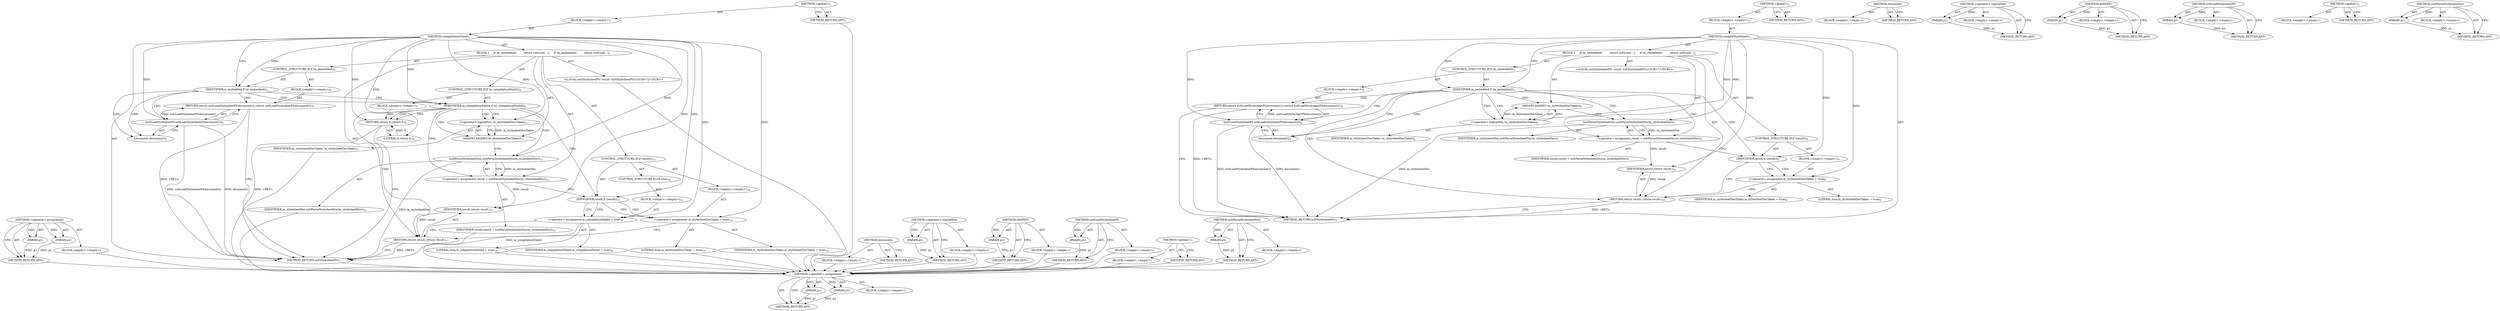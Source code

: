 digraph "xsltParseStylesheetDoc" {
vulnerable_66 [label=<(METHOD,&lt;operator&gt;.assignment)>];
vulnerable_67 [label=<(PARAM,p1)>];
vulnerable_68 [label=<(PARAM,p2)>];
vulnerable_69 [label=<(BLOCK,&lt;empty&gt;,&lt;empty&gt;)>];
vulnerable_70 [label=<(METHOD_RETURN,ANY)>];
vulnerable_6 [label=<(METHOD,&lt;global&gt;)<SUB>1</SUB>>];
vulnerable_7 [label=<(BLOCK,&lt;empty&gt;,&lt;empty&gt;)<SUB>1</SUB>>];
vulnerable_8 [label=<(METHOD,compileStyleSheet)<SUB>1</SUB>>];
vulnerable_9 [label=<(BLOCK,{
     if (m_embedded)
         return xsltLoad...,{
     if (m_embedded)
         return xsltLoad...)<SUB>2</SUB>>];
vulnerable_10 [label=<(CONTROL_STRUCTURE,IF,if (m_embedded))<SUB>3</SUB>>];
vulnerable_11 [label=<(IDENTIFIER,m_embedded,if (m_embedded))<SUB>3</SUB>>];
vulnerable_12 [label=<(BLOCK,&lt;empty&gt;,&lt;empty&gt;)<SUB>4</SUB>>];
vulnerable_13 [label=<(RETURN,return xsltLoadStylesheetPI(document());,return xsltLoadStylesheetPI(document());)<SUB>4</SUB>>];
vulnerable_14 [label=<(xsltLoadStylesheetPI,xsltLoadStylesheetPI(document()))<SUB>4</SUB>>];
vulnerable_15 [label=<(document,document())<SUB>4</SUB>>];
vulnerable_16 [label=<(ASSERT,ASSERT(!m_stylesheetDocTaken))<SUB>6</SUB>>];
vulnerable_17 [label=<(&lt;operator&gt;.logicalNot,!m_stylesheetDocTaken)<SUB>6</SUB>>];
vulnerable_18 [label=<(IDENTIFIER,m_stylesheetDocTaken,!m_stylesheetDocTaken)<SUB>6</SUB>>];
vulnerable_19 [label="<(LOCAL,xsltStylesheetPtr result: xsltStylesheetPtr)<SUB>7</SUB>>"];
vulnerable_20 [label=<(&lt;operator&gt;.assignment,result = xsltParseStylesheetDoc(m_stylesheetDoc))<SUB>7</SUB>>];
vulnerable_21 [label=<(IDENTIFIER,result,result = xsltParseStylesheetDoc(m_stylesheetDoc))<SUB>7</SUB>>];
vulnerable_22 [label=<(xsltParseStylesheetDoc,xsltParseStylesheetDoc(m_stylesheetDoc))<SUB>7</SUB>>];
vulnerable_23 [label=<(IDENTIFIER,m_stylesheetDoc,xsltParseStylesheetDoc(m_stylesheetDoc))<SUB>7</SUB>>];
vulnerable_24 [label=<(CONTROL_STRUCTURE,IF,if (result))<SUB>8</SUB>>];
vulnerable_25 [label=<(IDENTIFIER,result,if (result))<SUB>8</SUB>>];
vulnerable_26 [label=<(BLOCK,&lt;empty&gt;,&lt;empty&gt;)<SUB>9</SUB>>];
vulnerable_27 [label=<(&lt;operator&gt;.assignment,m_stylesheetDocTaken = true)<SUB>9</SUB>>];
vulnerable_28 [label=<(IDENTIFIER,m_stylesheetDocTaken,m_stylesheetDocTaken = true)<SUB>9</SUB>>];
vulnerable_29 [label=<(LITERAL,true,m_stylesheetDocTaken = true)<SUB>9</SUB>>];
vulnerable_30 [label=<(RETURN,return result;,return result;)<SUB>10</SUB>>];
vulnerable_31 [label=<(IDENTIFIER,result,return result;)<SUB>10</SUB>>];
vulnerable_32 [label=<(METHOD_RETURN,xsltStylesheetPtr)<SUB>1</SUB>>];
vulnerable_34 [label=<(METHOD_RETURN,ANY)<SUB>1</SUB>>];
vulnerable_55 [label=<(METHOD,document)>];
vulnerable_56 [label=<(BLOCK,&lt;empty&gt;,&lt;empty&gt;)>];
vulnerable_57 [label=<(METHOD_RETURN,ANY)>];
vulnerable_62 [label=<(METHOD,&lt;operator&gt;.logicalNot)>];
vulnerable_63 [label=<(PARAM,p1)>];
vulnerable_64 [label=<(BLOCK,&lt;empty&gt;,&lt;empty&gt;)>];
vulnerable_65 [label=<(METHOD_RETURN,ANY)>];
vulnerable_58 [label=<(METHOD,ASSERT)>];
vulnerable_59 [label=<(PARAM,p1)>];
vulnerable_60 [label=<(BLOCK,&lt;empty&gt;,&lt;empty&gt;)>];
vulnerable_61 [label=<(METHOD_RETURN,ANY)>];
vulnerable_51 [label=<(METHOD,xsltLoadStylesheetPI)>];
vulnerable_52 [label=<(PARAM,p1)>];
vulnerable_53 [label=<(BLOCK,&lt;empty&gt;,&lt;empty&gt;)>];
vulnerable_54 [label=<(METHOD_RETURN,ANY)>];
vulnerable_45 [label=<(METHOD,&lt;global&gt;)<SUB>1</SUB>>];
vulnerable_46 [label=<(BLOCK,&lt;empty&gt;,&lt;empty&gt;)>];
vulnerable_47 [label=<(METHOD_RETURN,ANY)>];
vulnerable_71 [label=<(METHOD,xsltParseStylesheetDoc)>];
vulnerable_72 [label=<(PARAM,p1)>];
vulnerable_73 [label=<(BLOCK,&lt;empty&gt;,&lt;empty&gt;)>];
vulnerable_74 [label=<(METHOD_RETURN,ANY)>];
fixed_78 [label=<(METHOD,&lt;operator&gt;.assignment)>];
fixed_79 [label=<(PARAM,p1)>];
fixed_80 [label=<(PARAM,p2)>];
fixed_81 [label=<(BLOCK,&lt;empty&gt;,&lt;empty&gt;)>];
fixed_82 [label=<(METHOD_RETURN,ANY)>];
fixed_6 [label=<(METHOD,&lt;global&gt;)<SUB>1</SUB>>];
fixed_7 [label=<(BLOCK,&lt;empty&gt;,&lt;empty&gt;)<SUB>1</SUB>>];
fixed_8 [label=<(METHOD,compileStyleSheet)<SUB>1</SUB>>];
fixed_9 [label=<(BLOCK,{
     if (m_embedded)
         return xsltLoad...,{
     if (m_embedded)
         return xsltLoad...)<SUB>2</SUB>>];
fixed_10 [label=<(CONTROL_STRUCTURE,IF,if (m_embedded))<SUB>3</SUB>>];
fixed_11 [label=<(IDENTIFIER,m_embedded,if (m_embedded))<SUB>3</SUB>>];
fixed_12 [label=<(BLOCK,&lt;empty&gt;,&lt;empty&gt;)<SUB>4</SUB>>];
fixed_13 [label=<(RETURN,return xsltLoadStylesheetPI(document());,return xsltLoadStylesheetPI(document());)<SUB>4</SUB>>];
fixed_14 [label=<(xsltLoadStylesheetPI,xsltLoadStylesheetPI(document()))<SUB>4</SUB>>];
fixed_15 [label=<(document,document())<SUB>4</SUB>>];
fixed_16 [label=<(CONTROL_STRUCTURE,IF,if (m_compilationFailed))<SUB>8</SUB>>];
fixed_17 [label=<(IDENTIFIER,m_compilationFailed,if (m_compilationFailed))<SUB>8</SUB>>];
fixed_18 [label=<(BLOCK,&lt;empty&gt;,&lt;empty&gt;)<SUB>9</SUB>>];
fixed_19 [label=<(RETURN,return 0;,return 0;)<SUB>9</SUB>>];
fixed_20 [label=<(LITERAL,0,return 0;)<SUB>9</SUB>>];
fixed_21 [label=<(ASSERT,ASSERT(!m_stylesheetDocTaken))<SUB>11</SUB>>];
fixed_22 [label=<(&lt;operator&gt;.logicalNot,!m_stylesheetDocTaken)<SUB>11</SUB>>];
fixed_23 [label=<(IDENTIFIER,m_stylesheetDocTaken,!m_stylesheetDocTaken)<SUB>11</SUB>>];
fixed_24 [label="<(LOCAL,xsltStylesheetPtr result: xsltStylesheetPtr)<SUB>12</SUB>>"];
fixed_25 [label=<(&lt;operator&gt;.assignment,result = xsltParseStylesheetDoc(m_stylesheetDoc))<SUB>12</SUB>>];
fixed_26 [label=<(IDENTIFIER,result,result = xsltParseStylesheetDoc(m_stylesheetDoc))<SUB>12</SUB>>];
fixed_27 [label=<(xsltParseStylesheetDoc,xsltParseStylesheetDoc(m_stylesheetDoc))<SUB>12</SUB>>];
fixed_28 [label=<(IDENTIFIER,m_stylesheetDoc,xsltParseStylesheetDoc(m_stylesheetDoc))<SUB>12</SUB>>];
fixed_29 [label=<(CONTROL_STRUCTURE,IF,if (result))<SUB>13</SUB>>];
fixed_30 [label=<(IDENTIFIER,result,if (result))<SUB>13</SUB>>];
fixed_31 [label=<(BLOCK,&lt;empty&gt;,&lt;empty&gt;)<SUB>14</SUB>>];
fixed_32 [label=<(&lt;operator&gt;.assignment,m_stylesheetDocTaken = true)<SUB>14</SUB>>];
fixed_33 [label=<(IDENTIFIER,m_stylesheetDocTaken,m_stylesheetDocTaken = true)<SUB>14</SUB>>];
fixed_34 [label=<(LITERAL,true,m_stylesheetDocTaken = true)<SUB>14</SUB>>];
fixed_35 [label=<(CONTROL_STRUCTURE,ELSE,else)<SUB>16</SUB>>];
fixed_36 [label=<(BLOCK,&lt;empty&gt;,&lt;empty&gt;)<SUB>16</SUB>>];
fixed_37 [label=<(&lt;operator&gt;.assignment,m_compilationFailed = true)<SUB>16</SUB>>];
fixed_38 [label=<(IDENTIFIER,m_compilationFailed,m_compilationFailed = true)<SUB>16</SUB>>];
fixed_39 [label=<(LITERAL,true,m_compilationFailed = true)<SUB>16</SUB>>];
fixed_40 [label=<(RETURN,return result;,return result;)<SUB>17</SUB>>];
fixed_41 [label=<(IDENTIFIER,result,return result;)<SUB>17</SUB>>];
fixed_42 [label=<(METHOD_RETURN,xsltStylesheetPtr)<SUB>1</SUB>>];
fixed_44 [label=<(METHOD_RETURN,ANY)<SUB>1</SUB>>];
fixed_67 [label=<(METHOD,document)>];
fixed_68 [label=<(BLOCK,&lt;empty&gt;,&lt;empty&gt;)>];
fixed_69 [label=<(METHOD_RETURN,ANY)>];
fixed_74 [label=<(METHOD,&lt;operator&gt;.logicalNot)>];
fixed_75 [label=<(PARAM,p1)>];
fixed_76 [label=<(BLOCK,&lt;empty&gt;,&lt;empty&gt;)>];
fixed_77 [label=<(METHOD_RETURN,ANY)>];
fixed_70 [label=<(METHOD,ASSERT)>];
fixed_71 [label=<(PARAM,p1)>];
fixed_72 [label=<(BLOCK,&lt;empty&gt;,&lt;empty&gt;)>];
fixed_73 [label=<(METHOD_RETURN,ANY)>];
fixed_63 [label=<(METHOD,xsltLoadStylesheetPI)>];
fixed_64 [label=<(PARAM,p1)>];
fixed_65 [label=<(BLOCK,&lt;empty&gt;,&lt;empty&gt;)>];
fixed_66 [label=<(METHOD_RETURN,ANY)>];
fixed_57 [label=<(METHOD,&lt;global&gt;)<SUB>1</SUB>>];
fixed_58 [label=<(BLOCK,&lt;empty&gt;,&lt;empty&gt;)>];
fixed_59 [label=<(METHOD_RETURN,ANY)>];
fixed_83 [label=<(METHOD,xsltParseStylesheetDoc)>];
fixed_84 [label=<(PARAM,p1)>];
fixed_85 [label=<(BLOCK,&lt;empty&gt;,&lt;empty&gt;)>];
fixed_86 [label=<(METHOD_RETURN,ANY)>];
vulnerable_66 -> vulnerable_67  [key=0, label="AST: "];
vulnerable_66 -> vulnerable_67  [key=1, label="DDG: "];
vulnerable_66 -> vulnerable_69  [key=0, label="AST: "];
vulnerable_66 -> vulnerable_68  [key=0, label="AST: "];
vulnerable_66 -> vulnerable_68  [key=1, label="DDG: "];
vulnerable_66 -> vulnerable_70  [key=0, label="AST: "];
vulnerable_66 -> vulnerable_70  [key=1, label="CFG: "];
vulnerable_67 -> vulnerable_70  [key=0, label="DDG: p1"];
vulnerable_68 -> vulnerable_70  [key=0, label="DDG: p2"];
vulnerable_6 -> vulnerable_7  [key=0, label="AST: "];
vulnerable_6 -> vulnerable_34  [key=0, label="AST: "];
vulnerable_6 -> vulnerable_34  [key=1, label="CFG: "];
vulnerable_7 -> vulnerable_8  [key=0, label="AST: "];
vulnerable_8 -> vulnerable_9  [key=0, label="AST: "];
vulnerable_8 -> vulnerable_32  [key=0, label="AST: "];
vulnerable_8 -> vulnerable_11  [key=0, label="CFG: "];
vulnerable_8 -> vulnerable_11  [key=1, label="DDG: "];
vulnerable_8 -> vulnerable_25  [key=0, label="DDG: "];
vulnerable_8 -> vulnerable_31  [key=0, label="DDG: "];
vulnerable_8 -> vulnerable_17  [key=0, label="DDG: "];
vulnerable_8 -> vulnerable_22  [key=0, label="DDG: "];
vulnerable_8 -> vulnerable_27  [key=0, label="DDG: "];
vulnerable_8 -> vulnerable_14  [key=0, label="DDG: "];
vulnerable_9 -> vulnerable_10  [key=0, label="AST: "];
vulnerable_9 -> vulnerable_16  [key=0, label="AST: "];
vulnerable_9 -> vulnerable_19  [key=0, label="AST: "];
vulnerable_9 -> vulnerable_20  [key=0, label="AST: "];
vulnerable_9 -> vulnerable_24  [key=0, label="AST: "];
vulnerable_9 -> vulnerable_30  [key=0, label="AST: "];
vulnerable_10 -> vulnerable_11  [key=0, label="AST: "];
vulnerable_10 -> vulnerable_12  [key=0, label="AST: "];
vulnerable_11 -> vulnerable_15  [key=0, label="CFG: "];
vulnerable_11 -> vulnerable_15  [key=1, label="CDG: "];
vulnerable_11 -> vulnerable_17  [key=0, label="CFG: "];
vulnerable_11 -> vulnerable_17  [key=1, label="CDG: "];
vulnerable_11 -> vulnerable_16  [key=0, label="CDG: "];
vulnerable_11 -> vulnerable_30  [key=0, label="CDG: "];
vulnerable_11 -> vulnerable_13  [key=0, label="CDG: "];
vulnerable_11 -> vulnerable_14  [key=0, label="CDG: "];
vulnerable_11 -> vulnerable_20  [key=0, label="CDG: "];
vulnerable_11 -> vulnerable_25  [key=0, label="CDG: "];
vulnerable_11 -> vulnerable_22  [key=0, label="CDG: "];
vulnerable_12 -> vulnerable_13  [key=0, label="AST: "];
vulnerable_13 -> vulnerable_14  [key=0, label="AST: "];
vulnerable_13 -> vulnerable_32  [key=0, label="CFG: "];
vulnerable_13 -> vulnerable_32  [key=1, label="DDG: &lt;RET&gt;"];
vulnerable_14 -> vulnerable_15  [key=0, label="AST: "];
vulnerable_14 -> vulnerable_13  [key=0, label="CFG: "];
vulnerable_14 -> vulnerable_13  [key=1, label="DDG: xsltLoadStylesheetPI(document())"];
vulnerable_14 -> vulnerable_32  [key=0, label="DDG: document()"];
vulnerable_14 -> vulnerable_32  [key=1, label="DDG: xsltLoadStylesheetPI(document())"];
vulnerable_15 -> vulnerable_14  [key=0, label="CFG: "];
vulnerable_16 -> vulnerable_17  [key=0, label="AST: "];
vulnerable_16 -> vulnerable_22  [key=0, label="CFG: "];
vulnerable_17 -> vulnerable_18  [key=0, label="AST: "];
vulnerable_17 -> vulnerable_16  [key=0, label="CFG: "];
vulnerable_17 -> vulnerable_16  [key=1, label="DDG: m_stylesheetDocTaken"];
vulnerable_20 -> vulnerable_21  [key=0, label="AST: "];
vulnerable_20 -> vulnerable_22  [key=0, label="AST: "];
vulnerable_20 -> vulnerable_25  [key=0, label="CFG: "];
vulnerable_20 -> vulnerable_31  [key=0, label="DDG: result"];
vulnerable_22 -> vulnerable_23  [key=0, label="AST: "];
vulnerable_22 -> vulnerable_20  [key=0, label="CFG: "];
vulnerable_22 -> vulnerable_20  [key=1, label="DDG: m_stylesheetDoc"];
vulnerable_22 -> vulnerable_32  [key=0, label="DDG: m_stylesheetDoc"];
vulnerable_24 -> vulnerable_25  [key=0, label="AST: "];
vulnerable_24 -> vulnerable_26  [key=0, label="AST: "];
vulnerable_25 -> vulnerable_27  [key=0, label="CFG: "];
vulnerable_25 -> vulnerable_27  [key=1, label="CDG: "];
vulnerable_25 -> vulnerable_30  [key=0, label="CFG: "];
vulnerable_26 -> vulnerable_27  [key=0, label="AST: "];
vulnerable_27 -> vulnerable_28  [key=0, label="AST: "];
vulnerable_27 -> vulnerable_29  [key=0, label="AST: "];
vulnerable_27 -> vulnerable_30  [key=0, label="CFG: "];
vulnerable_30 -> vulnerable_31  [key=0, label="AST: "];
vulnerable_30 -> vulnerable_32  [key=0, label="CFG: "];
vulnerable_30 -> vulnerable_32  [key=1, label="DDG: &lt;RET&gt;"];
vulnerable_31 -> vulnerable_30  [key=0, label="DDG: result"];
vulnerable_55 -> vulnerable_56  [key=0, label="AST: "];
vulnerable_55 -> vulnerable_57  [key=0, label="AST: "];
vulnerable_55 -> vulnerable_57  [key=1, label="CFG: "];
vulnerable_62 -> vulnerable_63  [key=0, label="AST: "];
vulnerable_62 -> vulnerable_63  [key=1, label="DDG: "];
vulnerable_62 -> vulnerable_64  [key=0, label="AST: "];
vulnerable_62 -> vulnerable_65  [key=0, label="AST: "];
vulnerable_62 -> vulnerable_65  [key=1, label="CFG: "];
vulnerable_63 -> vulnerable_65  [key=0, label="DDG: p1"];
vulnerable_58 -> vulnerable_59  [key=0, label="AST: "];
vulnerable_58 -> vulnerable_59  [key=1, label="DDG: "];
vulnerable_58 -> vulnerable_60  [key=0, label="AST: "];
vulnerable_58 -> vulnerable_61  [key=0, label="AST: "];
vulnerable_58 -> vulnerable_61  [key=1, label="CFG: "];
vulnerable_59 -> vulnerable_61  [key=0, label="DDG: p1"];
vulnerable_51 -> vulnerable_52  [key=0, label="AST: "];
vulnerable_51 -> vulnerable_52  [key=1, label="DDG: "];
vulnerable_51 -> vulnerable_53  [key=0, label="AST: "];
vulnerable_51 -> vulnerable_54  [key=0, label="AST: "];
vulnerable_51 -> vulnerable_54  [key=1, label="CFG: "];
vulnerable_52 -> vulnerable_54  [key=0, label="DDG: p1"];
vulnerable_45 -> vulnerable_46  [key=0, label="AST: "];
vulnerable_45 -> vulnerable_47  [key=0, label="AST: "];
vulnerable_45 -> vulnerable_47  [key=1, label="CFG: "];
vulnerable_71 -> vulnerable_72  [key=0, label="AST: "];
vulnerable_71 -> vulnerable_72  [key=1, label="DDG: "];
vulnerable_71 -> vulnerable_73  [key=0, label="AST: "];
vulnerable_71 -> vulnerable_74  [key=0, label="AST: "];
vulnerable_71 -> vulnerable_74  [key=1, label="CFG: "];
vulnerable_72 -> vulnerable_74  [key=0, label="DDG: p1"];
fixed_78 -> fixed_79  [key=0, label="AST: "];
fixed_78 -> fixed_79  [key=1, label="DDG: "];
fixed_78 -> fixed_81  [key=0, label="AST: "];
fixed_78 -> fixed_80  [key=0, label="AST: "];
fixed_78 -> fixed_80  [key=1, label="DDG: "];
fixed_78 -> fixed_82  [key=0, label="AST: "];
fixed_78 -> fixed_82  [key=1, label="CFG: "];
fixed_79 -> fixed_82  [key=0, label="DDG: p1"];
fixed_80 -> fixed_82  [key=0, label="DDG: p2"];
fixed_81 -> vulnerable_66  [key=0];
fixed_82 -> vulnerable_66  [key=0];
fixed_6 -> fixed_7  [key=0, label="AST: "];
fixed_6 -> fixed_44  [key=0, label="AST: "];
fixed_6 -> fixed_44  [key=1, label="CFG: "];
fixed_7 -> fixed_8  [key=0, label="AST: "];
fixed_8 -> fixed_9  [key=0, label="AST: "];
fixed_8 -> fixed_42  [key=0, label="AST: "];
fixed_8 -> fixed_11  [key=0, label="CFG: "];
fixed_8 -> fixed_11  [key=1, label="DDG: "];
fixed_8 -> fixed_17  [key=0, label="DDG: "];
fixed_8 -> fixed_30  [key=0, label="DDG: "];
fixed_8 -> fixed_41  [key=0, label="DDG: "];
fixed_8 -> fixed_19  [key=0, label="DDG: "];
fixed_8 -> fixed_22  [key=0, label="DDG: "];
fixed_8 -> fixed_27  [key=0, label="DDG: "];
fixed_8 -> fixed_32  [key=0, label="DDG: "];
fixed_8 -> fixed_20  [key=0, label="DDG: "];
fixed_8 -> fixed_37  [key=0, label="DDG: "];
fixed_8 -> fixed_14  [key=0, label="DDG: "];
fixed_9 -> fixed_10  [key=0, label="AST: "];
fixed_9 -> fixed_16  [key=0, label="AST: "];
fixed_9 -> fixed_21  [key=0, label="AST: "];
fixed_9 -> fixed_24  [key=0, label="AST: "];
fixed_9 -> fixed_25  [key=0, label="AST: "];
fixed_9 -> fixed_29  [key=0, label="AST: "];
fixed_9 -> fixed_40  [key=0, label="AST: "];
fixed_10 -> fixed_11  [key=0, label="AST: "];
fixed_10 -> fixed_12  [key=0, label="AST: "];
fixed_11 -> fixed_15  [key=0, label="CFG: "];
fixed_11 -> fixed_15  [key=1, label="CDG: "];
fixed_11 -> fixed_17  [key=0, label="CFG: "];
fixed_11 -> fixed_17  [key=1, label="CDG: "];
fixed_11 -> fixed_13  [key=0, label="CDG: "];
fixed_11 -> fixed_14  [key=0, label="CDG: "];
fixed_12 -> fixed_13  [key=0, label="AST: "];
fixed_13 -> fixed_14  [key=0, label="AST: "];
fixed_13 -> fixed_42  [key=0, label="CFG: "];
fixed_13 -> fixed_42  [key=1, label="DDG: &lt;RET&gt;"];
fixed_14 -> fixed_15  [key=0, label="AST: "];
fixed_14 -> fixed_13  [key=0, label="CFG: "];
fixed_14 -> fixed_13  [key=1, label="DDG: xsltLoadStylesheetPI(document())"];
fixed_14 -> fixed_42  [key=0, label="DDG: document()"];
fixed_14 -> fixed_42  [key=1, label="DDG: xsltLoadStylesheetPI(document())"];
fixed_15 -> fixed_14  [key=0, label="CFG: "];
fixed_16 -> fixed_17  [key=0, label="AST: "];
fixed_16 -> fixed_18  [key=0, label="AST: "];
fixed_17 -> fixed_19  [key=0, label="CFG: "];
fixed_17 -> fixed_19  [key=1, label="CDG: "];
fixed_17 -> fixed_22  [key=0, label="CFG: "];
fixed_17 -> fixed_22  [key=1, label="CDG: "];
fixed_17 -> fixed_40  [key=0, label="CDG: "];
fixed_17 -> fixed_30  [key=0, label="CDG: "];
fixed_17 -> fixed_21  [key=0, label="CDG: "];
fixed_17 -> fixed_25  [key=0, label="CDG: "];
fixed_17 -> fixed_27  [key=0, label="CDG: "];
fixed_18 -> fixed_19  [key=0, label="AST: "];
fixed_19 -> fixed_20  [key=0, label="AST: "];
fixed_19 -> fixed_42  [key=0, label="CFG: "];
fixed_19 -> fixed_42  [key=1, label="DDG: &lt;RET&gt;"];
fixed_20 -> fixed_19  [key=0, label="DDG: 0"];
fixed_21 -> fixed_22  [key=0, label="AST: "];
fixed_21 -> fixed_27  [key=0, label="CFG: "];
fixed_22 -> fixed_23  [key=0, label="AST: "];
fixed_22 -> fixed_21  [key=0, label="CFG: "];
fixed_22 -> fixed_21  [key=1, label="DDG: m_stylesheetDocTaken"];
fixed_23 -> vulnerable_66  [key=0];
fixed_24 -> vulnerable_66  [key=0];
fixed_25 -> fixed_26  [key=0, label="AST: "];
fixed_25 -> fixed_27  [key=0, label="AST: "];
fixed_25 -> fixed_30  [key=0, label="CFG: "];
fixed_25 -> fixed_41  [key=0, label="DDG: result"];
fixed_26 -> vulnerable_66  [key=0];
fixed_27 -> fixed_28  [key=0, label="AST: "];
fixed_27 -> fixed_25  [key=0, label="CFG: "];
fixed_27 -> fixed_25  [key=1, label="DDG: m_stylesheetDoc"];
fixed_27 -> fixed_42  [key=0, label="DDG: m_stylesheetDoc"];
fixed_28 -> vulnerable_66  [key=0];
fixed_29 -> fixed_30  [key=0, label="AST: "];
fixed_29 -> fixed_31  [key=0, label="AST: "];
fixed_29 -> fixed_35  [key=0, label="AST: "];
fixed_30 -> fixed_32  [key=0, label="CFG: "];
fixed_30 -> fixed_32  [key=1, label="CDG: "];
fixed_30 -> fixed_37  [key=0, label="CFG: "];
fixed_30 -> fixed_37  [key=1, label="CDG: "];
fixed_31 -> fixed_32  [key=0, label="AST: "];
fixed_32 -> fixed_33  [key=0, label="AST: "];
fixed_32 -> fixed_34  [key=0, label="AST: "];
fixed_32 -> fixed_40  [key=0, label="CFG: "];
fixed_33 -> vulnerable_66  [key=0];
fixed_34 -> vulnerable_66  [key=0];
fixed_35 -> fixed_36  [key=0, label="AST: "];
fixed_36 -> fixed_37  [key=0, label="AST: "];
fixed_37 -> fixed_38  [key=0, label="AST: "];
fixed_37 -> fixed_39  [key=0, label="AST: "];
fixed_37 -> fixed_40  [key=0, label="CFG: "];
fixed_37 -> fixed_42  [key=0, label="DDG: m_compilationFailed"];
fixed_38 -> vulnerable_66  [key=0];
fixed_39 -> vulnerable_66  [key=0];
fixed_40 -> fixed_41  [key=0, label="AST: "];
fixed_40 -> fixed_42  [key=0, label="CFG: "];
fixed_40 -> fixed_42  [key=1, label="DDG: &lt;RET&gt;"];
fixed_41 -> fixed_40  [key=0, label="DDG: result"];
fixed_42 -> vulnerable_66  [key=0];
fixed_44 -> vulnerable_66  [key=0];
fixed_67 -> fixed_68  [key=0, label="AST: "];
fixed_67 -> fixed_69  [key=0, label="AST: "];
fixed_67 -> fixed_69  [key=1, label="CFG: "];
fixed_68 -> vulnerable_66  [key=0];
fixed_69 -> vulnerable_66  [key=0];
fixed_74 -> fixed_75  [key=0, label="AST: "];
fixed_74 -> fixed_75  [key=1, label="DDG: "];
fixed_74 -> fixed_76  [key=0, label="AST: "];
fixed_74 -> fixed_77  [key=0, label="AST: "];
fixed_74 -> fixed_77  [key=1, label="CFG: "];
fixed_75 -> fixed_77  [key=0, label="DDG: p1"];
fixed_76 -> vulnerable_66  [key=0];
fixed_77 -> vulnerable_66  [key=0];
fixed_70 -> fixed_71  [key=0, label="AST: "];
fixed_70 -> fixed_71  [key=1, label="DDG: "];
fixed_70 -> fixed_72  [key=0, label="AST: "];
fixed_70 -> fixed_73  [key=0, label="AST: "];
fixed_70 -> fixed_73  [key=1, label="CFG: "];
fixed_71 -> fixed_73  [key=0, label="DDG: p1"];
fixed_72 -> vulnerable_66  [key=0];
fixed_73 -> vulnerable_66  [key=0];
fixed_63 -> fixed_64  [key=0, label="AST: "];
fixed_63 -> fixed_64  [key=1, label="DDG: "];
fixed_63 -> fixed_65  [key=0, label="AST: "];
fixed_63 -> fixed_66  [key=0, label="AST: "];
fixed_63 -> fixed_66  [key=1, label="CFG: "];
fixed_64 -> fixed_66  [key=0, label="DDG: p1"];
fixed_65 -> vulnerable_66  [key=0];
fixed_66 -> vulnerable_66  [key=0];
fixed_57 -> fixed_58  [key=0, label="AST: "];
fixed_57 -> fixed_59  [key=0, label="AST: "];
fixed_57 -> fixed_59  [key=1, label="CFG: "];
fixed_58 -> vulnerable_66  [key=0];
fixed_59 -> vulnerable_66  [key=0];
fixed_83 -> fixed_84  [key=0, label="AST: "];
fixed_83 -> fixed_84  [key=1, label="DDG: "];
fixed_83 -> fixed_85  [key=0, label="AST: "];
fixed_83 -> fixed_86  [key=0, label="AST: "];
fixed_83 -> fixed_86  [key=1, label="CFG: "];
fixed_84 -> fixed_86  [key=0, label="DDG: p1"];
fixed_85 -> vulnerable_66  [key=0];
fixed_86 -> vulnerable_66  [key=0];
}
